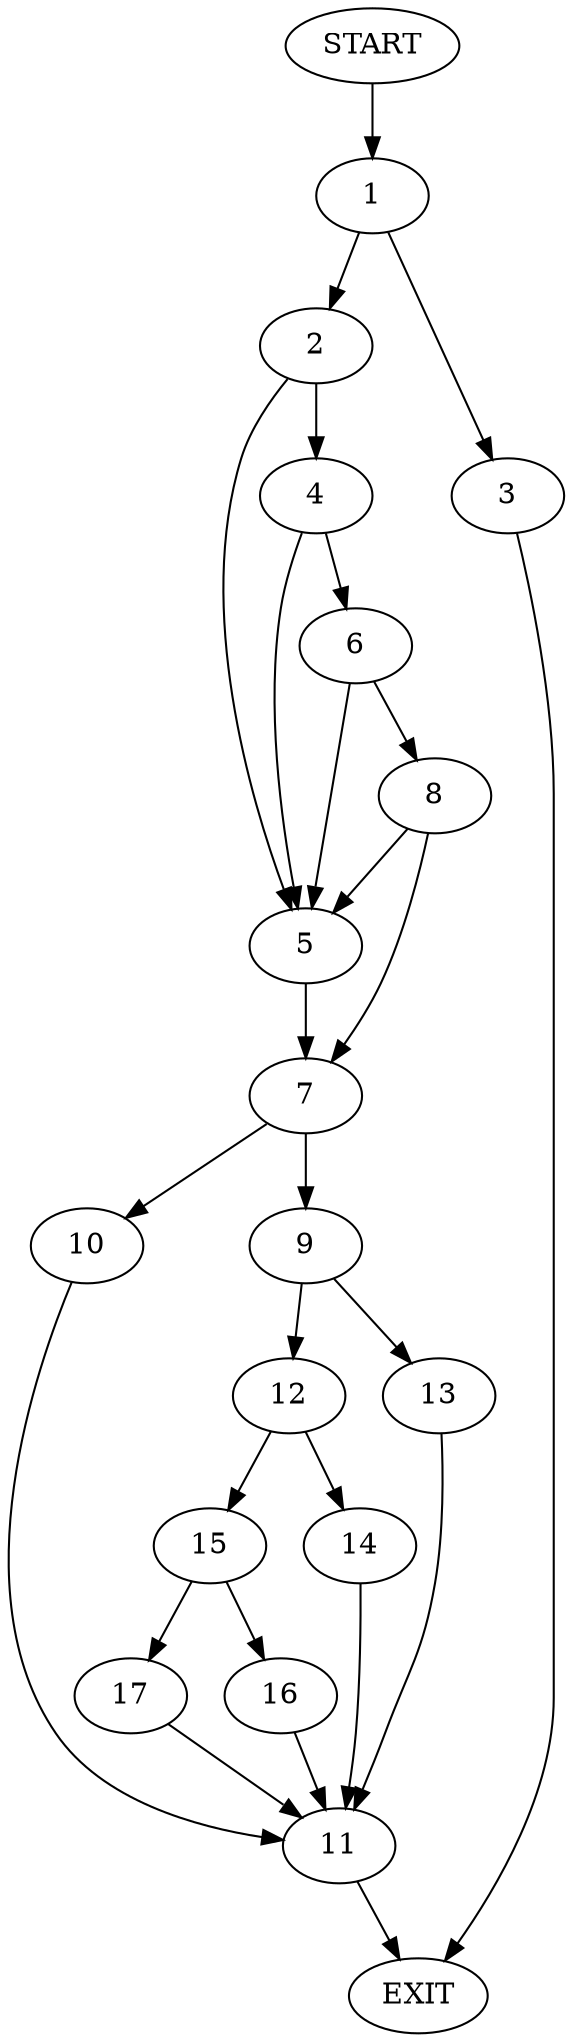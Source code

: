 digraph {
0 [label="START"]
18 [label="EXIT"]
0 -> 1
1 -> 2
1 -> 3
2 -> 4
2 -> 5
3 -> 18
4 -> 6
4 -> 5
5 -> 7
6 -> 8
6 -> 5
8 -> 7
8 -> 5
7 -> 9
7 -> 10
10 -> 11
9 -> 12
9 -> 13
11 -> 18
12 -> 14
12 -> 15
13 -> 11
14 -> 11
15 -> 16
15 -> 17
16 -> 11
17 -> 11
}

